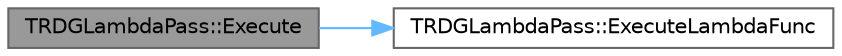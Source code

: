 digraph "TRDGLambdaPass::Execute"
{
 // INTERACTIVE_SVG=YES
 // LATEX_PDF_SIZE
  bgcolor="transparent";
  edge [fontname=Helvetica,fontsize=10,labelfontname=Helvetica,labelfontsize=10];
  node [fontname=Helvetica,fontsize=10,shape=box,height=0.2,width=0.4];
  rankdir="LR";
  Node1 [id="Node000001",label="TRDGLambdaPass::Execute",height=0.2,width=0.4,color="gray40", fillcolor="grey60", style="filled", fontcolor="black",tooltip=" "];
  Node1 -> Node2 [id="edge1_Node000001_Node000002",color="steelblue1",style="solid",tooltip=" "];
  Node2 [id="Node000002",label="TRDGLambdaPass::ExecuteLambdaFunc",height=0.2,width=0.4,color="grey40", fillcolor="white", style="filled",URL="$da/d38/classTRDGLambdaPass.html#a8943b681f7d3c50d3720a451fbadc320",tooltip=" "];
}
